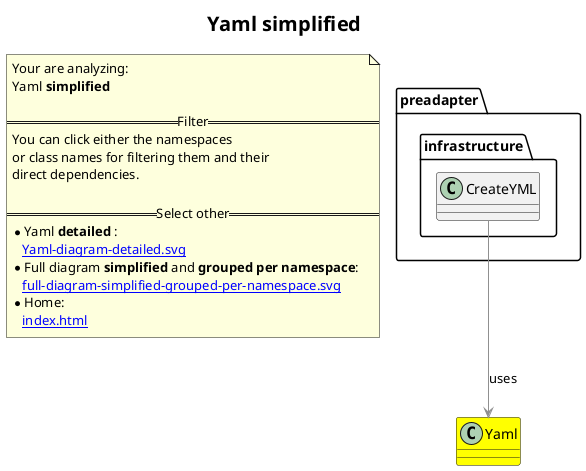 @startuml
title <size:20>Yaml **simplified** </size>
note "Your are analyzing:\nYaml **simplified** \n\n==Filter==\nYou can click either the namespaces \nor class names for filtering them and their\ndirect dependencies.\n\n==Select other==\n* Yaml **detailed** :\n   [[Yaml-diagram-detailed.svg]]\n* Full diagram **simplified** and **grouped per namespace**:\n   [[full-diagram-simplified-grouped-per-namespace.svg]]\n* Home:\n   [[index.html]]" as FloatingNote
class Yaml [[Yaml-diagram-simplified.svg]] #yellow {
}
  class preadapter.infrastructure.CreateYML [[preadapter.infrastructure.CreateYML-diagram-simplified.svg]]  {
  }
 ' *************************************** 
 ' *************************************** 
 ' *************************************** 
' Class relations extracted from namespace:
' 
' Class relations extracted from namespace:
' preadapter.infrastructure
preadapter.infrastructure.CreateYML -[#909090]-> Yaml  : uses 
@enduml